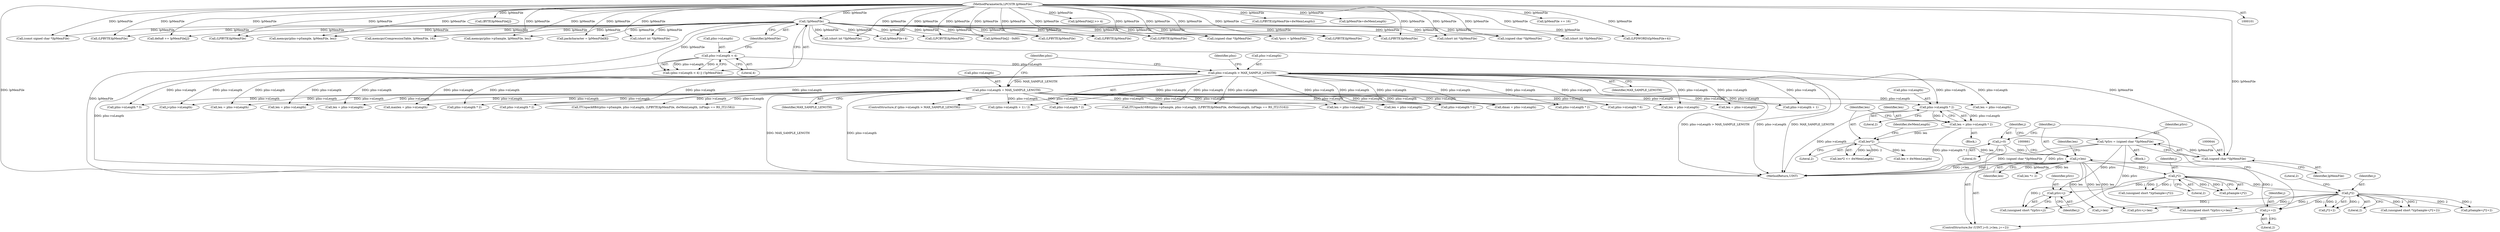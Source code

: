 digraph "0_gstreamer_bc2cdd57d549ab3ba59782e9b395d0cd683fd3ac@pointer" {
"1000671" [label="(Call,pSrc+j)"];
"1000641" [label="(Call,*pSrc = (signed char *)lpMemFile)"];
"1000643" [label="(Call,(signed char *)lpMemFile)"];
"1000129" [label="(Call,!lpMemFile)"];
"1000104" [label="(MethodParameterIn,LPCSTR lpMemFile)"];
"1000664" [label="(Call,j*2)"];
"1000651" [label="(Call,j<len)"];
"1000654" [label="(Call,j+=2)"];
"1000681" [label="(Call,j*2)"];
"1000648" [label="(Call,j=0)"];
"1000627" [label="(Call,len*2)"];
"1000618" [label="(Call,len = pIns->nLength * 2)"];
"1000620" [label="(Call,pIns->nLength * 2)"];
"1000139" [label="(Call,pIns->nLength = MAX_SAMPLE_LENGTH)"];
"1000134" [label="(Call,pIns->nLength > MAX_SAMPLE_LENGTH)"];
"1000124" [label="(Call,pIns->nLength < 4)"];
"1000265" [label="(Call,(const signed char *)lpMemFile)"];
"1000681" [label="(Call,j*2)"];
"1001565" [label="(Call,(LPBYTE)lpMemFile)"];
"1000672" [label="(Identifier,pSrc)"];
"1000197" [label="(Block,)"];
"1001272" [label="(Call,delta8 += lpMemFile[j])"];
"1000680" [label="(Call,j*2+2)"];
"1000836" [label="(Call,len = pIns->nLength)"];
"1000628" [label="(Identifier,len)"];
"1000694" [label="(Call,len *= 2)"];
"1000957" [label="(Call,(LPBYTE)lpMemFile)"];
"1000684" [label="(Literal,2)"];
"1000691" [label="(Call,j+len)"];
"1000345" [label="(Call,(BYTE)lpMemFile[j])"];
"1002045" [label="(MethodReturn,UINT)"];
"1000128" [label="(Literal,4)"];
"1002009" [label="(Call,memcpy(pIns->pSample, lpMemFile, len))"];
"1000134" [label="(Call,pIns->nLength > MAX_SAMPLE_LENGTH)"];
"1000139" [label="(Call,pIns->nLength = MAX_SAMPLE_LENGTH)"];
"1000104" [label="(MethodParameterIn,LPCSTR lpMemFile)"];
"1000314" [label="(Call,memcpy(CompressionTable, lpMemFile, 16))"];
"1000466" [label="(Call,memcpy(pIns->pSample, lpMemFile, len))"];
"1001180" [label="(Call,packcharacter = lpMemFile[8])"];
"1000683" [label="(Literal,2)"];
"1000650" [label="(Literal,0)"];
"1000125" [label="(Call,pIns->nLength)"];
"1000666" [label="(Literal,2)"];
"1000645" [label="(Identifier,lpMemFile)"];
"1000620" [label="(Call,pIns->nLength * 2)"];
"1000965" [label="(Call,ITUnpack16Bit(pIns->pSample, pIns->nLength, (LPBYTE)lpMemFile, dwMemLength, (nFlags == RS_IT21516)))"];
"1002016" [label="(Call,len > dwMemLength)"];
"1001527" [label="(Call,pIns->nLength * 3)"];
"1000630" [label="(Identifier,dwMemLength)"];
"1001366" [label="(Call,j<pIns->nLength)"];
"1000996" [label="(Call,len = pIns->nLength)"];
"1001106" [label="(Call,(short int *)lpMemFile)"];
"1001199" [label="(Call,lpMemFile+4)"];
"1000687" [label="(Call,(unsigned short *)(pSrc+j+len))"];
"1000200" [label="(Call,len = pIns->nLength)"];
"1000246" [label="(Call,len = pIns->nLength)"];
"1000238" [label="(Call,lpMemFile[j] - 0x80)"];
"1000618" [label="(Call,len = pIns->nLength * 2)"];
"1001335" [label="(Call,(LPBYTE)lpMemFile)"];
"1001738" [label="(Call,(LPBYTE)lpMemFile)"];
"1000671" [label="(Call,pSrc+j)"];
"1000642" [label="(Identifier,pSrc)"];
"1000669" [label="(Call,(unsigned short *)(pSrc+j))"];
"1000972" [label="(Call,(LPBYTE)lpMemFile)"];
"1000682" [label="(Identifier,j)"];
"1001483" [label="(Call,maxlen = pIns->nLength)"];
"1000143" [label="(Identifier,MAX_SAMPLE_LENGTH)"];
"1000140" [label="(Call,pIns->nLength)"];
"1000695" [label="(Identifier,len)"];
"1000664" [label="(Call,j*2)"];
"1000130" [label="(Identifier,lpMemFile)"];
"1000571" [label="(Call,pIns->nLength * 2)"];
"1000507" [label="(Call,pIns->nLength * 2)"];
"1000355" [label="(Call,lpMemFile[j] >> 4)"];
"1000950" [label="(Call,ITUnpack8Bit(pIns->pSample, pIns->nLength, (LPBYTE)lpMemFile, dwMemLength, (nFlags == RS_IT2158)))"];
"1000537" [label="(Call,(signed char *)lpMemFile)"];
"1000631" [label="(Block,)"];
"1001176" [label="(Call,*psrc = lpMemFile)"];
"1001015" [label="(Call,(LPBYTE)lpMemFile)"];
"1000133" [label="(ControlStructure,if (pIns->nLength > MAX_SAMPLE_LENGTH))"];
"1000141" [label="(Identifier,pIns)"];
"1000629" [label="(Literal,2)"];
"1000300" [label="(Call,(pIns->nLength + 1) / 2)"];
"1000129" [label="(Call,!lpMemFile)"];
"1000457" [label="(Call,pIns->nLength * 2)"];
"1000627" [label="(Call,len*2)"];
"1001500" [label="(Call,(LPBYTE)lpMemFile)"];
"1000626" [label="(Call,len*2 <= dwMemLength)"];
"1000721" [label="(Call,len = pIns->nLength)"];
"1000656" [label="(Literal,2)"];
"1000660" [label="(Call,(unsigned short *)(pSample+j*2))"];
"1000673" [label="(Identifier,j)"];
"1001993" [label="(Call,len = pIns->nLength)"];
"1001506" [label="(Call,(LPBYTE)(lpMemFile+dwMemLength))"];
"1000646" [label="(ControlStructure,for (UINT j=0; j<len; j+=2))"];
"1000689" [label="(Call,pSrc+j+len)"];
"1000624" [label="(Literal,2)"];
"1000643" [label="(Call,(signed char *)lpMemFile)"];
"1001508" [label="(Call,lpMemFile+dwMemLength)"];
"1000146" [label="(Identifier,pIns)"];
"1000399" [label="(Call,pIns->nLength * 2)"];
"1000619" [label="(Identifier,len)"];
"1000844" [label="(Call,(short int *)lpMemFile)"];
"1000729" [label="(Call,(signed char *)lpMemFile)"];
"1000420" [label="(Call,(short int *)lpMemFile)"];
"1001210" [label="(Call,dmax = pIns->nLength)"];
"1000641" [label="(Call,*pSrc = (signed char *)lpMemFile)"];
"1000648" [label="(Call,j=0)"];
"1001239" [label="(Call,pIns->nLength * 2)"];
"1000138" [label="(Identifier,MAX_SAMPLE_LENGTH)"];
"1000652" [label="(Identifier,j)"];
"1000655" [label="(Identifier,j)"];
"1001698" [label="(Call,pIns->nLength * 6)"];
"1001197" [label="(Call,(LPDWORD)(lpMemFile+4))"];
"1000654" [label="(Call,j+=2)"];
"1001087" [label="(Call,len = pIns->nLength)"];
"1001904" [label="(Call,len = pIns->nLength)"];
"1000649" [label="(Identifier,j)"];
"1000124" [label="(Call,pIns->nLength < 4)"];
"1000651" [label="(Call,j<len)"];
"1000135" [label="(Call,pIns->nLength)"];
"1000662" [label="(Call,pSample+j*2)"];
"1000123" [label="(Call,(pIns->nLength < 4) || (!lpMemFile))"];
"1000301" [label="(Call,pIns->nLength + 1)"];
"1000318" [label="(Call,lpMemFile += 16)"];
"1000621" [label="(Call,pIns->nLength)"];
"1000676" [label="(Call,(unsigned short *)(pSample+j*2+2))"];
"1000592" [label="(Call,(short int *)lpMemFile)"];
"1001923" [label="(Call,(LPCBYTE)lpMemFile)"];
"1000665" [label="(Identifier,j)"];
"1000678" [label="(Call,pSample+j*2+2)"];
"1000653" [label="(Identifier,len)"];
"1000671" -> "1000669"  [label="AST: "];
"1000671" -> "1000673"  [label="CFG: "];
"1000672" -> "1000671"  [label="AST: "];
"1000673" -> "1000671"  [label="AST: "];
"1000669" -> "1000671"  [label="CFG: "];
"1000641" -> "1000671"  [label="DDG: pSrc"];
"1000664" -> "1000671"  [label="DDG: j"];
"1000641" -> "1000631"  [label="AST: "];
"1000641" -> "1000643"  [label="CFG: "];
"1000642" -> "1000641"  [label="AST: "];
"1000643" -> "1000641"  [label="AST: "];
"1000649" -> "1000641"  [label="CFG: "];
"1000641" -> "1002045"  [label="DDG: (signed char *)lpMemFile"];
"1000641" -> "1002045"  [label="DDG: pSrc"];
"1000643" -> "1000641"  [label="DDG: lpMemFile"];
"1000641" -> "1000669"  [label="DDG: pSrc"];
"1000643" -> "1000645"  [label="CFG: "];
"1000644" -> "1000643"  [label="AST: "];
"1000645" -> "1000643"  [label="AST: "];
"1000643" -> "1002045"  [label="DDG: lpMemFile"];
"1000129" -> "1000643"  [label="DDG: lpMemFile"];
"1000104" -> "1000643"  [label="DDG: lpMemFile"];
"1000129" -> "1000123"  [label="AST: "];
"1000129" -> "1000130"  [label="CFG: "];
"1000130" -> "1000129"  [label="AST: "];
"1000123" -> "1000129"  [label="CFG: "];
"1000129" -> "1002045"  [label="DDG: lpMemFile"];
"1000129" -> "1000123"  [label="DDG: lpMemFile"];
"1000104" -> "1000129"  [label="DDG: lpMemFile"];
"1000129" -> "1000238"  [label="DDG: lpMemFile"];
"1000129" -> "1000265"  [label="DDG: lpMemFile"];
"1000129" -> "1000314"  [label="DDG: lpMemFile"];
"1000129" -> "1000420"  [label="DDG: lpMemFile"];
"1000129" -> "1000466"  [label="DDG: lpMemFile"];
"1000129" -> "1000537"  [label="DDG: lpMemFile"];
"1000129" -> "1000592"  [label="DDG: lpMemFile"];
"1000129" -> "1000729"  [label="DDG: lpMemFile"];
"1000129" -> "1000844"  [label="DDG: lpMemFile"];
"1000129" -> "1000957"  [label="DDG: lpMemFile"];
"1000129" -> "1000972"  [label="DDG: lpMemFile"];
"1000129" -> "1001015"  [label="DDG: lpMemFile"];
"1000129" -> "1001106"  [label="DDG: lpMemFile"];
"1000129" -> "1001176"  [label="DDG: lpMemFile"];
"1000129" -> "1001180"  [label="DDG: lpMemFile"];
"1000129" -> "1001197"  [label="DDG: lpMemFile"];
"1000129" -> "1001199"  [label="DDG: lpMemFile"];
"1000129" -> "1001272"  [label="DDG: lpMemFile"];
"1000129" -> "1001335"  [label="DDG: lpMemFile"];
"1000129" -> "1001500"  [label="DDG: lpMemFile"];
"1000129" -> "1001565"  [label="DDG: lpMemFile"];
"1000129" -> "1001738"  [label="DDG: lpMemFile"];
"1000129" -> "1001923"  [label="DDG: lpMemFile"];
"1000129" -> "1002009"  [label="DDG: lpMemFile"];
"1000104" -> "1000101"  [label="AST: "];
"1000104" -> "1002045"  [label="DDG: lpMemFile"];
"1000104" -> "1000238"  [label="DDG: lpMemFile"];
"1000104" -> "1000265"  [label="DDG: lpMemFile"];
"1000104" -> "1000314"  [label="DDG: lpMemFile"];
"1000104" -> "1000318"  [label="DDG: lpMemFile"];
"1000104" -> "1000345"  [label="DDG: lpMemFile"];
"1000104" -> "1000355"  [label="DDG: lpMemFile"];
"1000104" -> "1000420"  [label="DDG: lpMemFile"];
"1000104" -> "1000466"  [label="DDG: lpMemFile"];
"1000104" -> "1000537"  [label="DDG: lpMemFile"];
"1000104" -> "1000592"  [label="DDG: lpMemFile"];
"1000104" -> "1000729"  [label="DDG: lpMemFile"];
"1000104" -> "1000844"  [label="DDG: lpMemFile"];
"1000104" -> "1000957"  [label="DDG: lpMemFile"];
"1000104" -> "1000972"  [label="DDG: lpMemFile"];
"1000104" -> "1001015"  [label="DDG: lpMemFile"];
"1000104" -> "1001106"  [label="DDG: lpMemFile"];
"1000104" -> "1001176"  [label="DDG: lpMemFile"];
"1000104" -> "1001180"  [label="DDG: lpMemFile"];
"1000104" -> "1001197"  [label="DDG: lpMemFile"];
"1000104" -> "1001199"  [label="DDG: lpMemFile"];
"1000104" -> "1001272"  [label="DDG: lpMemFile"];
"1000104" -> "1001335"  [label="DDG: lpMemFile"];
"1000104" -> "1001500"  [label="DDG: lpMemFile"];
"1000104" -> "1001506"  [label="DDG: lpMemFile"];
"1000104" -> "1001508"  [label="DDG: lpMemFile"];
"1000104" -> "1001565"  [label="DDG: lpMemFile"];
"1000104" -> "1001738"  [label="DDG: lpMemFile"];
"1000104" -> "1001923"  [label="DDG: lpMemFile"];
"1000104" -> "1002009"  [label="DDG: lpMemFile"];
"1000664" -> "1000662"  [label="AST: "];
"1000664" -> "1000666"  [label="CFG: "];
"1000665" -> "1000664"  [label="AST: "];
"1000666" -> "1000664"  [label="AST: "];
"1000662" -> "1000664"  [label="CFG: "];
"1000664" -> "1000660"  [label="DDG: j"];
"1000664" -> "1000660"  [label="DDG: 2"];
"1000664" -> "1000662"  [label="DDG: j"];
"1000664" -> "1000662"  [label="DDG: 2"];
"1000651" -> "1000664"  [label="DDG: j"];
"1000664" -> "1000669"  [label="DDG: j"];
"1000664" -> "1000681"  [label="DDG: j"];
"1000651" -> "1000646"  [label="AST: "];
"1000651" -> "1000653"  [label="CFG: "];
"1000652" -> "1000651"  [label="AST: "];
"1000653" -> "1000651"  [label="AST: "];
"1000661" -> "1000651"  [label="CFG: "];
"1000695" -> "1000651"  [label="CFG: "];
"1000651" -> "1002045"  [label="DDG: j<len"];
"1000651" -> "1002045"  [label="DDG: j"];
"1000654" -> "1000651"  [label="DDG: j"];
"1000648" -> "1000651"  [label="DDG: j"];
"1000627" -> "1000651"  [label="DDG: len"];
"1000651" -> "1000687"  [label="DDG: len"];
"1000651" -> "1000689"  [label="DDG: len"];
"1000651" -> "1000691"  [label="DDG: len"];
"1000651" -> "1000694"  [label="DDG: len"];
"1000654" -> "1000646"  [label="AST: "];
"1000654" -> "1000656"  [label="CFG: "];
"1000655" -> "1000654"  [label="AST: "];
"1000656" -> "1000654"  [label="AST: "];
"1000652" -> "1000654"  [label="CFG: "];
"1000681" -> "1000654"  [label="DDG: j"];
"1000681" -> "1000680"  [label="AST: "];
"1000681" -> "1000683"  [label="CFG: "];
"1000682" -> "1000681"  [label="AST: "];
"1000683" -> "1000681"  [label="AST: "];
"1000684" -> "1000681"  [label="CFG: "];
"1000681" -> "1000676"  [label="DDG: j"];
"1000681" -> "1000676"  [label="DDG: 2"];
"1000681" -> "1000678"  [label="DDG: j"];
"1000681" -> "1000678"  [label="DDG: 2"];
"1000681" -> "1000680"  [label="DDG: j"];
"1000681" -> "1000680"  [label="DDG: 2"];
"1000681" -> "1000687"  [label="DDG: j"];
"1000681" -> "1000689"  [label="DDG: j"];
"1000681" -> "1000691"  [label="DDG: j"];
"1000648" -> "1000646"  [label="AST: "];
"1000648" -> "1000650"  [label="CFG: "];
"1000649" -> "1000648"  [label="AST: "];
"1000650" -> "1000648"  [label="AST: "];
"1000652" -> "1000648"  [label="CFG: "];
"1000627" -> "1000626"  [label="AST: "];
"1000627" -> "1000629"  [label="CFG: "];
"1000628" -> "1000627"  [label="AST: "];
"1000629" -> "1000627"  [label="AST: "];
"1000630" -> "1000627"  [label="CFG: "];
"1000627" -> "1000626"  [label="DDG: len"];
"1000627" -> "1000626"  [label="DDG: 2"];
"1000618" -> "1000627"  [label="DDG: len"];
"1000627" -> "1002016"  [label="DDG: len"];
"1000618" -> "1000197"  [label="AST: "];
"1000618" -> "1000620"  [label="CFG: "];
"1000619" -> "1000618"  [label="AST: "];
"1000620" -> "1000618"  [label="AST: "];
"1000628" -> "1000618"  [label="CFG: "];
"1000618" -> "1002045"  [label="DDG: pIns->nLength * 2"];
"1000620" -> "1000618"  [label="DDG: pIns->nLength"];
"1000620" -> "1000618"  [label="DDG: 2"];
"1000620" -> "1000624"  [label="CFG: "];
"1000621" -> "1000620"  [label="AST: "];
"1000624" -> "1000620"  [label="AST: "];
"1000620" -> "1002045"  [label="DDG: pIns->nLength"];
"1000139" -> "1000620"  [label="DDG: pIns->nLength"];
"1000134" -> "1000620"  [label="DDG: pIns->nLength"];
"1000139" -> "1000133"  [label="AST: "];
"1000139" -> "1000143"  [label="CFG: "];
"1000140" -> "1000139"  [label="AST: "];
"1000143" -> "1000139"  [label="AST: "];
"1000146" -> "1000139"  [label="CFG: "];
"1000139" -> "1002045"  [label="DDG: pIns->nLength"];
"1000139" -> "1002045"  [label="DDG: MAX_SAMPLE_LENGTH"];
"1000134" -> "1000139"  [label="DDG: MAX_SAMPLE_LENGTH"];
"1000139" -> "1000200"  [label="DDG: pIns->nLength"];
"1000139" -> "1000246"  [label="DDG: pIns->nLength"];
"1000139" -> "1000300"  [label="DDG: pIns->nLength"];
"1000139" -> "1000301"  [label="DDG: pIns->nLength"];
"1000139" -> "1000399"  [label="DDG: pIns->nLength"];
"1000139" -> "1000457"  [label="DDG: pIns->nLength"];
"1000139" -> "1000507"  [label="DDG: pIns->nLength"];
"1000139" -> "1000571"  [label="DDG: pIns->nLength"];
"1000139" -> "1000721"  [label="DDG: pIns->nLength"];
"1000139" -> "1000836"  [label="DDG: pIns->nLength"];
"1000139" -> "1000950"  [label="DDG: pIns->nLength"];
"1000139" -> "1000965"  [label="DDG: pIns->nLength"];
"1000139" -> "1000996"  [label="DDG: pIns->nLength"];
"1000139" -> "1001087"  [label="DDG: pIns->nLength"];
"1000139" -> "1001210"  [label="DDG: pIns->nLength"];
"1000139" -> "1001239"  [label="DDG: pIns->nLength"];
"1000139" -> "1001366"  [label="DDG: pIns->nLength"];
"1000139" -> "1001483"  [label="DDG: pIns->nLength"];
"1000139" -> "1001527"  [label="DDG: pIns->nLength"];
"1000139" -> "1001698"  [label="DDG: pIns->nLength"];
"1000139" -> "1001904"  [label="DDG: pIns->nLength"];
"1000139" -> "1001993"  [label="DDG: pIns->nLength"];
"1000134" -> "1000133"  [label="AST: "];
"1000134" -> "1000138"  [label="CFG: "];
"1000135" -> "1000134"  [label="AST: "];
"1000138" -> "1000134"  [label="AST: "];
"1000141" -> "1000134"  [label="CFG: "];
"1000146" -> "1000134"  [label="CFG: "];
"1000134" -> "1002045"  [label="DDG: pIns->nLength > MAX_SAMPLE_LENGTH"];
"1000134" -> "1002045"  [label="DDG: pIns->nLength"];
"1000134" -> "1002045"  [label="DDG: MAX_SAMPLE_LENGTH"];
"1000124" -> "1000134"  [label="DDG: pIns->nLength"];
"1000134" -> "1000200"  [label="DDG: pIns->nLength"];
"1000134" -> "1000246"  [label="DDG: pIns->nLength"];
"1000134" -> "1000300"  [label="DDG: pIns->nLength"];
"1000134" -> "1000301"  [label="DDG: pIns->nLength"];
"1000134" -> "1000399"  [label="DDG: pIns->nLength"];
"1000134" -> "1000457"  [label="DDG: pIns->nLength"];
"1000134" -> "1000507"  [label="DDG: pIns->nLength"];
"1000134" -> "1000571"  [label="DDG: pIns->nLength"];
"1000134" -> "1000721"  [label="DDG: pIns->nLength"];
"1000134" -> "1000836"  [label="DDG: pIns->nLength"];
"1000134" -> "1000950"  [label="DDG: pIns->nLength"];
"1000134" -> "1000965"  [label="DDG: pIns->nLength"];
"1000134" -> "1000996"  [label="DDG: pIns->nLength"];
"1000134" -> "1001087"  [label="DDG: pIns->nLength"];
"1000134" -> "1001210"  [label="DDG: pIns->nLength"];
"1000134" -> "1001239"  [label="DDG: pIns->nLength"];
"1000134" -> "1001366"  [label="DDG: pIns->nLength"];
"1000134" -> "1001483"  [label="DDG: pIns->nLength"];
"1000134" -> "1001527"  [label="DDG: pIns->nLength"];
"1000134" -> "1001698"  [label="DDG: pIns->nLength"];
"1000134" -> "1001904"  [label="DDG: pIns->nLength"];
"1000134" -> "1001993"  [label="DDG: pIns->nLength"];
"1000124" -> "1000123"  [label="AST: "];
"1000124" -> "1000128"  [label="CFG: "];
"1000125" -> "1000124"  [label="AST: "];
"1000128" -> "1000124"  [label="AST: "];
"1000130" -> "1000124"  [label="CFG: "];
"1000123" -> "1000124"  [label="CFG: "];
"1000124" -> "1002045"  [label="DDG: pIns->nLength"];
"1000124" -> "1000123"  [label="DDG: pIns->nLength"];
"1000124" -> "1000123"  [label="DDG: 4"];
}
